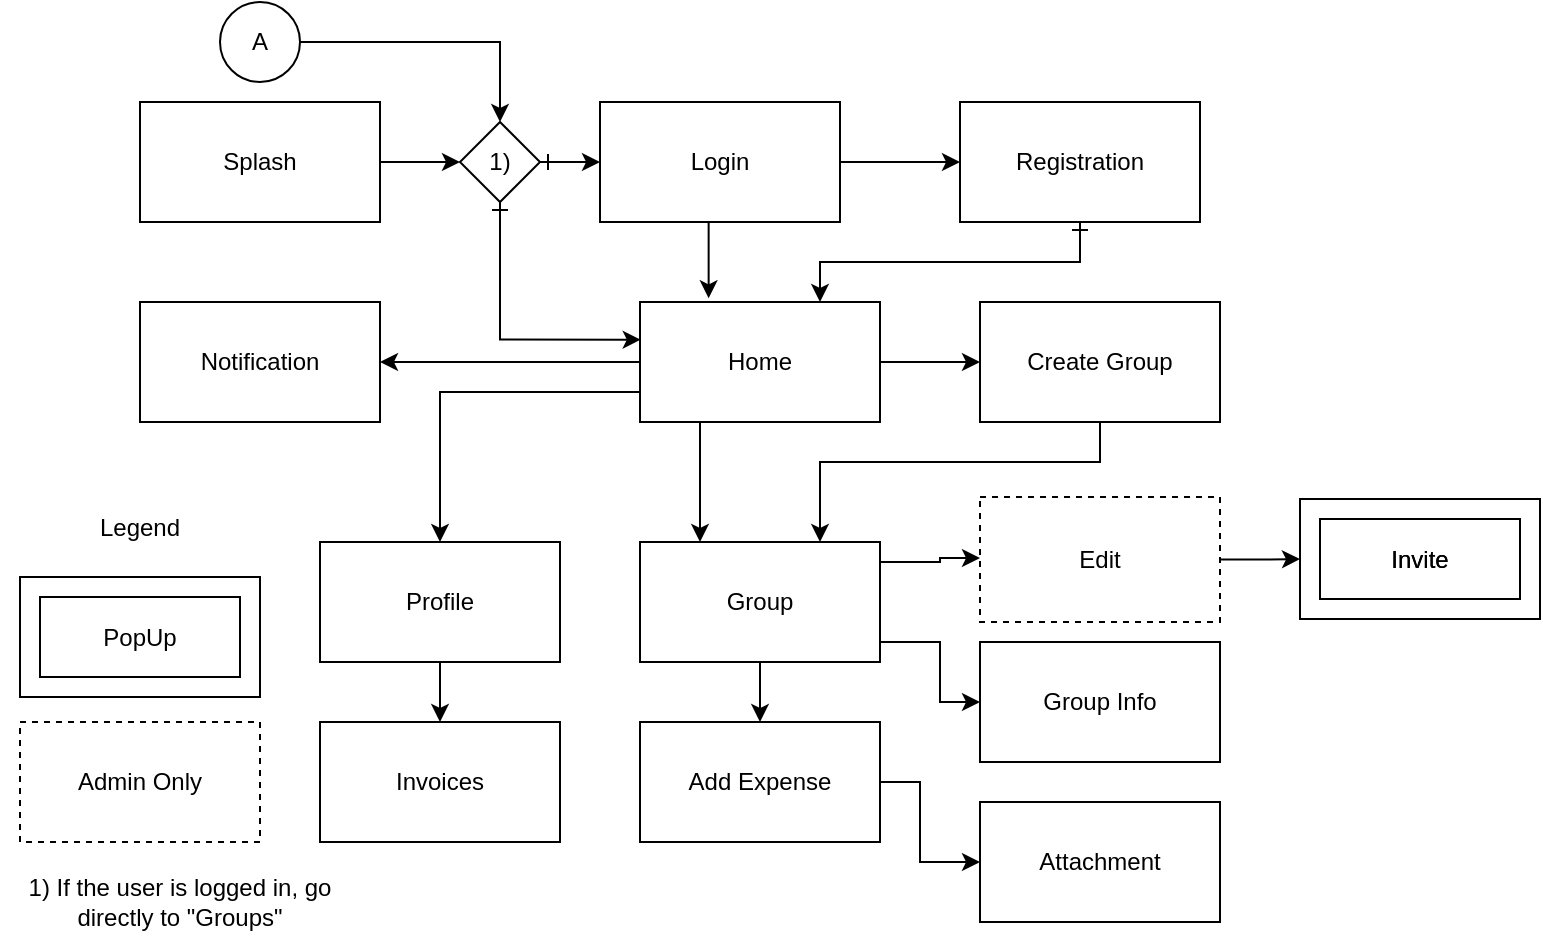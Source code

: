 <mxfile version="22.0.8" type="device">
  <diagram name="Side-1" id="LDuNGLDWNnC0u-Jjmibd">
    <mxGraphModel dx="2012" dy="634" grid="1" gridSize="10" guides="1" tooltips="1" connect="1" arrows="1" fold="1" page="1" pageScale="1" pageWidth="827" pageHeight="1169" math="0" shadow="0">
      <root>
        <mxCell id="0" />
        <mxCell id="1" parent="0" />
        <mxCell id="XjVuDQVEAfMSHLMUfgnC-7" style="edgeStyle=orthogonalEdgeStyle;rounded=0;orthogonalLoop=1;jettySize=auto;html=1;entryX=0;entryY=0.5;entryDx=0;entryDy=0;" edge="1" parent="1" target="XjVuDQVEAfMSHLMUfgnC-2">
          <mxGeometry relative="1" as="geometry">
            <mxPoint x="170" y="90" as="sourcePoint" />
            <mxPoint x="260" y="90" as="targetPoint" />
            <Array as="points">
              <mxPoint x="170" y="100" />
            </Array>
          </mxGeometry>
        </mxCell>
        <mxCell id="XjVuDQVEAfMSHLMUfgnC-1" value="Splash" style="rounded=0;whiteSpace=wrap;html=1;" vertex="1" parent="1">
          <mxGeometry x="60" y="70" width="120" height="60" as="geometry" />
        </mxCell>
        <mxCell id="XjVuDQVEAfMSHLMUfgnC-14" style="edgeStyle=orthogonalEdgeStyle;rounded=0;orthogonalLoop=1;jettySize=auto;html=1;startArrow=ERone;startFill=0;" edge="1" parent="1" source="XjVuDQVEAfMSHLMUfgnC-2" target="XjVuDQVEAfMSHLMUfgnC-13">
          <mxGeometry relative="1" as="geometry" />
        </mxCell>
        <mxCell id="XjVuDQVEAfMSHLMUfgnC-17" style="edgeStyle=orthogonalEdgeStyle;rounded=0;orthogonalLoop=1;jettySize=auto;html=1;entryX=0.003;entryY=0.314;entryDx=0;entryDy=0;startArrow=ERone;startFill=0;entryPerimeter=0;" edge="1" parent="1" source="XjVuDQVEAfMSHLMUfgnC-2" target="XjVuDQVEAfMSHLMUfgnC-6">
          <mxGeometry relative="1" as="geometry">
            <Array as="points">
              <mxPoint x="240" y="189" />
            </Array>
          </mxGeometry>
        </mxCell>
        <mxCell id="XjVuDQVEAfMSHLMUfgnC-2" value="1)" style="rhombus;whiteSpace=wrap;html=1;" vertex="1" parent="1">
          <mxGeometry x="220" y="80" width="40" height="40" as="geometry" />
        </mxCell>
        <mxCell id="XjVuDQVEAfMSHLMUfgnC-4" style="edgeStyle=orthogonalEdgeStyle;rounded=0;orthogonalLoop=1;jettySize=auto;html=1;entryX=0.5;entryY=0;entryDx=0;entryDy=0;" edge="1" parent="1" source="XjVuDQVEAfMSHLMUfgnC-3" target="XjVuDQVEAfMSHLMUfgnC-2">
          <mxGeometry relative="1" as="geometry">
            <mxPoint x="240" y="70" as="targetPoint" />
            <Array as="points">
              <mxPoint x="240" y="40" />
            </Array>
          </mxGeometry>
        </mxCell>
        <mxCell id="XjVuDQVEAfMSHLMUfgnC-3" value="A" style="ellipse;whiteSpace=wrap;html=1;" vertex="1" parent="1">
          <mxGeometry x="100" y="20" width="40" height="40" as="geometry" />
        </mxCell>
        <mxCell id="XjVuDQVEAfMSHLMUfgnC-8" style="edgeStyle=orthogonalEdgeStyle;rounded=0;orthogonalLoop=1;jettySize=auto;html=1;" edge="1" parent="1" source="XjVuDQVEAfMSHLMUfgnC-6" target="XjVuDQVEAfMSHLMUfgnC-10">
          <mxGeometry relative="1" as="geometry">
            <mxPoint x="570" y="200" as="targetPoint" />
            <Array as="points">
              <mxPoint x="580" y="200" />
            </Array>
          </mxGeometry>
        </mxCell>
        <mxCell id="XjVuDQVEAfMSHLMUfgnC-38" style="edgeStyle=orthogonalEdgeStyle;rounded=0;orthogonalLoop=1;jettySize=auto;html=1;" edge="1" parent="1" source="XjVuDQVEAfMSHLMUfgnC-6">
          <mxGeometry relative="1" as="geometry">
            <mxPoint x="180" y="200" as="targetPoint" />
          </mxGeometry>
        </mxCell>
        <mxCell id="XjVuDQVEAfMSHLMUfgnC-6" value="Home" style="rounded=0;whiteSpace=wrap;html=1;" vertex="1" parent="1">
          <mxGeometry x="310" y="170" width="120" height="60" as="geometry" />
        </mxCell>
        <mxCell id="XjVuDQVEAfMSHLMUfgnC-11" style="edgeStyle=orthogonalEdgeStyle;rounded=0;orthogonalLoop=1;jettySize=auto;html=1;" edge="1" parent="1" source="XjVuDQVEAfMSHLMUfgnC-6" target="XjVuDQVEAfMSHLMUfgnC-12">
          <mxGeometry relative="1" as="geometry">
            <mxPoint x="375" y="330" as="targetPoint" />
            <mxPoint x="350.0" y="234" as="sourcePoint" />
            <Array as="points">
              <mxPoint x="340" y="280" />
              <mxPoint x="340" y="280" />
            </Array>
          </mxGeometry>
        </mxCell>
        <mxCell id="XjVuDQVEAfMSHLMUfgnC-22" value="" style="edgeStyle=orthogonalEdgeStyle;rounded=0;orthogonalLoop=1;jettySize=auto;html=1;entryX=0.5;entryY=0;entryDx=0;entryDy=0;exitX=0;exitY=0.75;exitDx=0;exitDy=0;" edge="1" parent="1" source="XjVuDQVEAfMSHLMUfgnC-6" target="XjVuDQVEAfMSHLMUfgnC-23">
          <mxGeometry relative="1" as="geometry">
            <mxPoint x="210" y="204" as="targetPoint" />
            <mxPoint x="315" y="219" as="sourcePoint" />
            <Array as="points">
              <mxPoint x="210" y="215" />
            </Array>
          </mxGeometry>
        </mxCell>
        <mxCell id="XjVuDQVEAfMSHLMUfgnC-37" style="edgeStyle=orthogonalEdgeStyle;rounded=0;orthogonalLoop=1;jettySize=auto;html=1;" edge="1" parent="1" source="XjVuDQVEAfMSHLMUfgnC-10">
          <mxGeometry relative="1" as="geometry">
            <mxPoint x="400" y="290" as="targetPoint" />
            <Array as="points">
              <mxPoint x="540" y="250" />
              <mxPoint x="400" y="250" />
            </Array>
          </mxGeometry>
        </mxCell>
        <mxCell id="XjVuDQVEAfMSHLMUfgnC-10" value="Create Group" style="rounded=0;whiteSpace=wrap;html=1;" vertex="1" parent="1">
          <mxGeometry x="480" y="170" width="120" height="60" as="geometry" />
        </mxCell>
        <mxCell id="XjVuDQVEAfMSHLMUfgnC-31" style="edgeStyle=orthogonalEdgeStyle;rounded=0;orthogonalLoop=1;jettySize=auto;html=1;" edge="1" parent="1" source="XjVuDQVEAfMSHLMUfgnC-12" target="XjVuDQVEAfMSHLMUfgnC-30">
          <mxGeometry relative="1" as="geometry" />
        </mxCell>
        <mxCell id="XjVuDQVEAfMSHLMUfgnC-41" style="edgeStyle=orthogonalEdgeStyle;rounded=0;orthogonalLoop=1;jettySize=auto;html=1;" edge="1" parent="1" source="XjVuDQVEAfMSHLMUfgnC-12" target="XjVuDQVEAfMSHLMUfgnC-40">
          <mxGeometry relative="1" as="geometry">
            <Array as="points">
              <mxPoint x="460" y="340" />
              <mxPoint x="460" y="370" />
            </Array>
          </mxGeometry>
        </mxCell>
        <mxCell id="XjVuDQVEAfMSHLMUfgnC-43" style="edgeStyle=orthogonalEdgeStyle;rounded=0;orthogonalLoop=1;jettySize=auto;html=1;entryX=0;entryY=0.5;entryDx=0;entryDy=0;" edge="1" parent="1" source="XjVuDQVEAfMSHLMUfgnC-12" target="XjVuDQVEAfMSHLMUfgnC-42">
          <mxGeometry relative="1" as="geometry">
            <Array as="points">
              <mxPoint x="460" y="300" />
              <mxPoint x="460" y="298" />
              <mxPoint x="480" y="298" />
            </Array>
          </mxGeometry>
        </mxCell>
        <mxCell id="XjVuDQVEAfMSHLMUfgnC-12" value="Group" style="rounded=0;whiteSpace=wrap;html=1;" vertex="1" parent="1">
          <mxGeometry x="310" y="290" width="120" height="60" as="geometry" />
        </mxCell>
        <mxCell id="XjVuDQVEAfMSHLMUfgnC-16" style="edgeStyle=orthogonalEdgeStyle;rounded=0;orthogonalLoop=1;jettySize=auto;html=1;entryX=0.286;entryY=-0.031;entryDx=0;entryDy=0;entryPerimeter=0;" edge="1" parent="1" source="XjVuDQVEAfMSHLMUfgnC-13" target="XjVuDQVEAfMSHLMUfgnC-6">
          <mxGeometry relative="1" as="geometry">
            <mxPoint x="345" y="174.0" as="targetPoint" />
            <Array as="points">
              <mxPoint x="345" y="130" />
              <mxPoint x="344" y="130" />
            </Array>
          </mxGeometry>
        </mxCell>
        <mxCell id="XjVuDQVEAfMSHLMUfgnC-20" style="edgeStyle=orthogonalEdgeStyle;rounded=0;orthogonalLoop=1;jettySize=auto;html=1;" edge="1" parent="1" source="XjVuDQVEAfMSHLMUfgnC-13" target="XjVuDQVEAfMSHLMUfgnC-19">
          <mxGeometry relative="1" as="geometry" />
        </mxCell>
        <mxCell id="XjVuDQVEAfMSHLMUfgnC-13" value="Login" style="rounded=0;whiteSpace=wrap;html=1;" vertex="1" parent="1">
          <mxGeometry x="290" y="70" width="120" height="60" as="geometry" />
        </mxCell>
        <mxCell id="XjVuDQVEAfMSHLMUfgnC-18" value="1) If the user is logged in, go directly to &quot;Groups&quot;" style="text;html=1;strokeColor=none;fillColor=none;align=center;verticalAlign=middle;whiteSpace=wrap;rounded=0;" vertex="1" parent="1">
          <mxGeometry x="-10" y="450" width="180" height="40" as="geometry" />
        </mxCell>
        <mxCell id="XjVuDQVEAfMSHLMUfgnC-21" style="edgeStyle=orthogonalEdgeStyle;rounded=0;orthogonalLoop=1;jettySize=auto;html=1;entryX=0.75;entryY=0;entryDx=0;entryDy=0;startArrow=ERone;startFill=0;" edge="1" parent="1" source="XjVuDQVEAfMSHLMUfgnC-19" target="XjVuDQVEAfMSHLMUfgnC-6">
          <mxGeometry relative="1" as="geometry">
            <mxPoint x="405" y="174.0" as="targetPoint" />
            <Array as="points">
              <mxPoint x="530" y="150" />
              <mxPoint x="400" y="150" />
            </Array>
          </mxGeometry>
        </mxCell>
        <mxCell id="XjVuDQVEAfMSHLMUfgnC-19" value="Registration" style="rounded=0;whiteSpace=wrap;html=1;" vertex="1" parent="1">
          <mxGeometry x="470" y="70" width="120" height="60" as="geometry" />
        </mxCell>
        <mxCell id="XjVuDQVEAfMSHLMUfgnC-35" style="edgeStyle=orthogonalEdgeStyle;rounded=0;orthogonalLoop=1;jettySize=auto;html=1;" edge="1" parent="1" source="XjVuDQVEAfMSHLMUfgnC-23" target="XjVuDQVEAfMSHLMUfgnC-34">
          <mxGeometry relative="1" as="geometry" />
        </mxCell>
        <mxCell id="XjVuDQVEAfMSHLMUfgnC-23" value="Profile" style="rounded=0;whiteSpace=wrap;html=1;" vertex="1" parent="1">
          <mxGeometry x="150" y="290" width="120" height="60" as="geometry" />
        </mxCell>
        <mxCell id="XjVuDQVEAfMSHLMUfgnC-25" value="Invite" style="rounded=0;whiteSpace=wrap;html=1;" vertex="1" parent="1">
          <mxGeometry x="640" y="268.5" width="120" height="60" as="geometry" />
        </mxCell>
        <mxCell id="XjVuDQVEAfMSHLMUfgnC-27" value="Invite" style="rounded=0;whiteSpace=wrap;html=1;fillColor=none;" vertex="1" parent="1">
          <mxGeometry x="650" y="278.5" width="100" height="40" as="geometry" />
        </mxCell>
        <mxCell id="XjVuDQVEAfMSHLMUfgnC-28" value="" style="rounded=0;whiteSpace=wrap;html=1;" vertex="1" parent="1">
          <mxGeometry y="307.5" width="120" height="60" as="geometry" />
        </mxCell>
        <mxCell id="XjVuDQVEAfMSHLMUfgnC-29" value="PopUp" style="rounded=0;whiteSpace=wrap;html=1;fillColor=none;" vertex="1" parent="1">
          <mxGeometry x="10" y="317.5" width="100" height="40" as="geometry" />
        </mxCell>
        <mxCell id="XjVuDQVEAfMSHLMUfgnC-36" style="edgeStyle=orthogonalEdgeStyle;rounded=0;orthogonalLoop=1;jettySize=auto;html=1;" edge="1" parent="1" source="XjVuDQVEAfMSHLMUfgnC-30" target="XjVuDQVEAfMSHLMUfgnC-33">
          <mxGeometry relative="1" as="geometry">
            <Array as="points">
              <mxPoint x="450" y="410" />
              <mxPoint x="450" y="450" />
            </Array>
          </mxGeometry>
        </mxCell>
        <mxCell id="XjVuDQVEAfMSHLMUfgnC-30" value="Add Expense" style="rounded=0;whiteSpace=wrap;html=1;" vertex="1" parent="1">
          <mxGeometry x="310" y="380" width="120" height="60" as="geometry" />
        </mxCell>
        <mxCell id="XjVuDQVEAfMSHLMUfgnC-32" value="Legend" style="text;html=1;strokeColor=none;fillColor=none;align=center;verticalAlign=middle;whiteSpace=wrap;rounded=0;" vertex="1" parent="1">
          <mxGeometry y="267.5" width="120" height="30" as="geometry" />
        </mxCell>
        <mxCell id="XjVuDQVEAfMSHLMUfgnC-33" value="Attachment" style="rounded=0;whiteSpace=wrap;html=1;" vertex="1" parent="1">
          <mxGeometry x="480" y="420" width="120" height="60" as="geometry" />
        </mxCell>
        <mxCell id="XjVuDQVEAfMSHLMUfgnC-34" value="Invoices" style="rounded=0;whiteSpace=wrap;html=1;" vertex="1" parent="1">
          <mxGeometry x="150" y="380" width="120" height="60" as="geometry" />
        </mxCell>
        <mxCell id="XjVuDQVEAfMSHLMUfgnC-39" value="Notification" style="rounded=0;whiteSpace=wrap;html=1;" vertex="1" parent="1">
          <mxGeometry x="60" y="170" width="120" height="60" as="geometry" />
        </mxCell>
        <mxCell id="XjVuDQVEAfMSHLMUfgnC-44" style="edgeStyle=orthogonalEdgeStyle;rounded=0;orthogonalLoop=1;jettySize=auto;html=1;entryX=0;entryY=0.5;entryDx=0;entryDy=0;exitX=1;exitY=0.5;exitDx=0;exitDy=0;" edge="1" parent="1" source="XjVuDQVEAfMSHLMUfgnC-42" target="XjVuDQVEAfMSHLMUfgnC-25">
          <mxGeometry relative="1" as="geometry" />
        </mxCell>
        <mxCell id="XjVuDQVEAfMSHLMUfgnC-40" value="Group Info" style="rounded=0;whiteSpace=wrap;html=1;" vertex="1" parent="1">
          <mxGeometry x="480" y="340" width="120" height="60" as="geometry" />
        </mxCell>
        <mxCell id="XjVuDQVEAfMSHLMUfgnC-42" value="Edit" style="rounded=0;whiteSpace=wrap;html=1;gradientColor=none;dashed=1;gradientDirection=north;" vertex="1" parent="1">
          <mxGeometry x="480" y="267.5" width="120" height="62.5" as="geometry" />
        </mxCell>
        <mxCell id="XjVuDQVEAfMSHLMUfgnC-46" value="Admin Only" style="rounded=0;whiteSpace=wrap;html=1;dashed=1;" vertex="1" parent="1">
          <mxGeometry y="380" width="120" height="60" as="geometry" />
        </mxCell>
      </root>
    </mxGraphModel>
  </diagram>
</mxfile>
